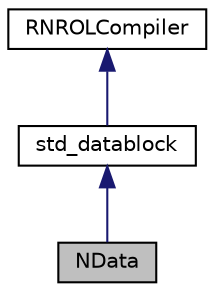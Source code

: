 digraph "NData"
{
  edge [fontname="Helvetica",fontsize="10",labelfontname="Helvetica",labelfontsize="10"];
  node [fontname="Helvetica",fontsize="10",shape=record];
  Node1 [label="NData",height=0.2,width=0.4,color="black", fillcolor="grey75", style="filled" fontcolor="black"];
  Node2 -> Node1 [dir="back",color="midnightblue",fontsize="10",style="solid",fontname="Helvetica"];
  Node2 [label="std_datablock",height=0.2,width=0.4,color="black", fillcolor="white", style="filled",URL="$classRNReplicaNet_1_1std__datablock.html"];
  Node3 -> Node2 [dir="back",color="midnightblue",fontsize="10",style="solid",fontname="Helvetica"];
  Node3 [label="RNROLCompiler",height=0.2,width=0.4,color="black", fillcolor="white", style="filled",URL="$classRNReplicaNet_1_1RNROLCompiler.html"];
}
